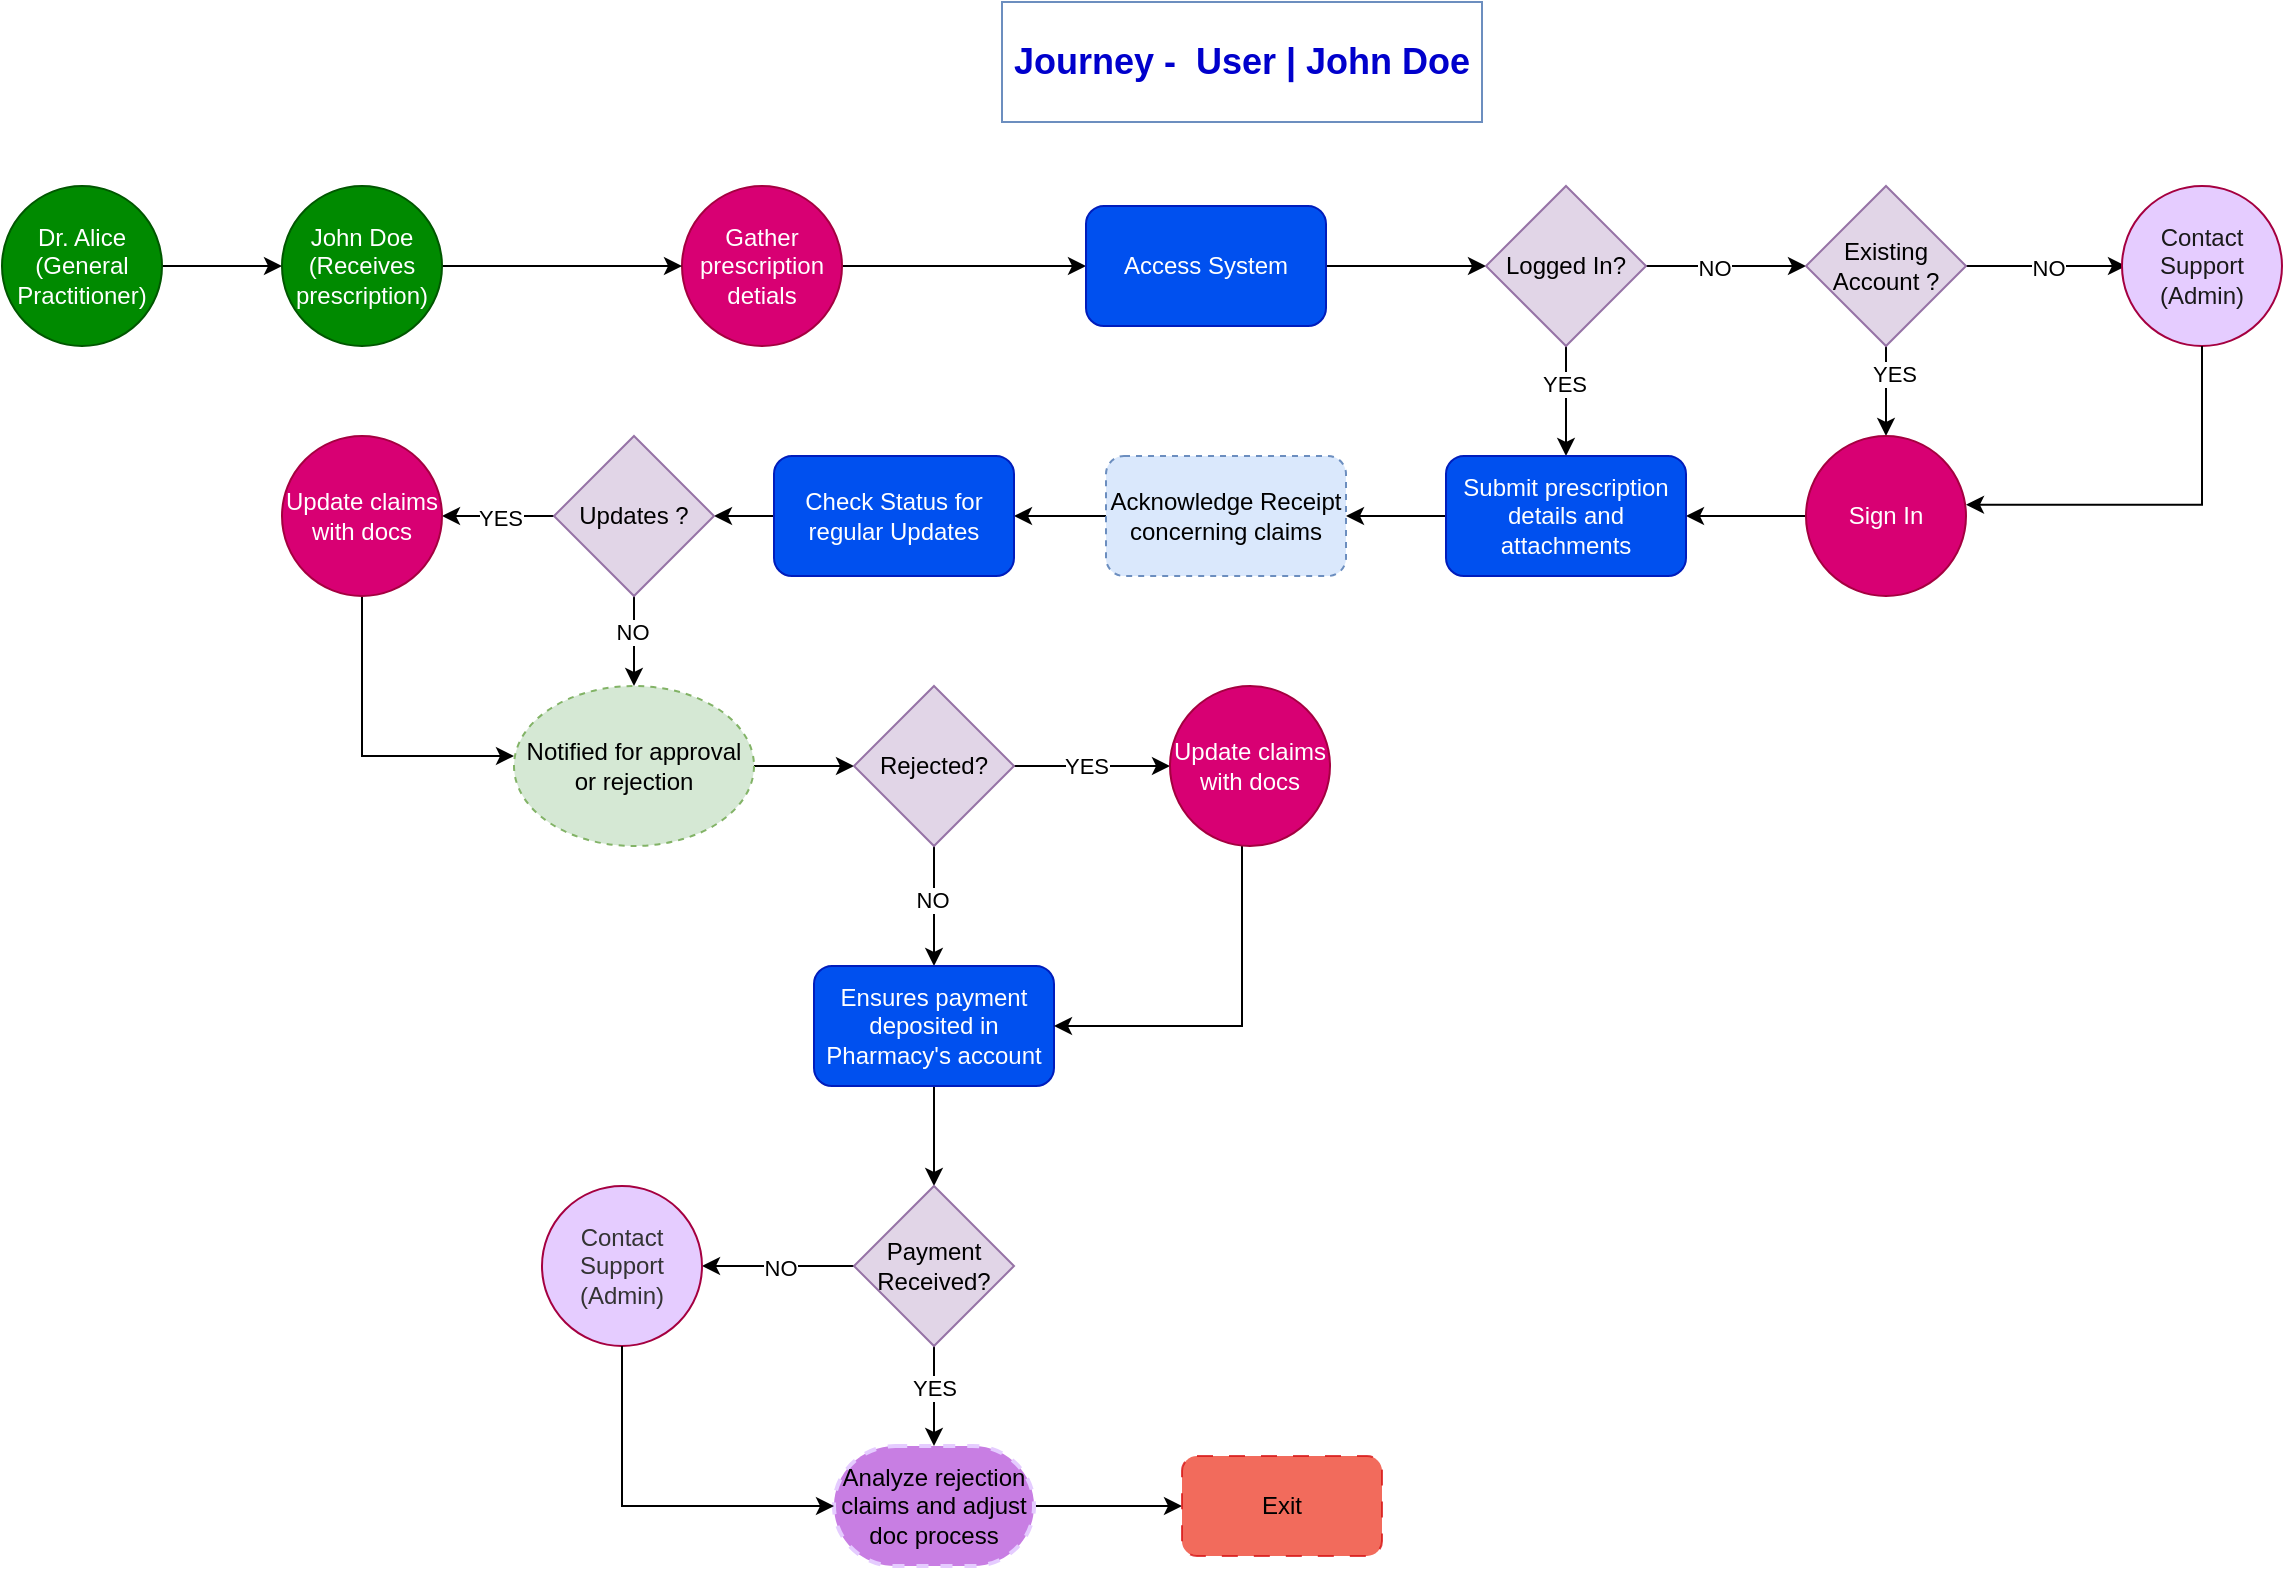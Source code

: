 <mxfile version="24.7.3" type="github">
  <diagram name="Page-1" id="c7558073-3199-34d8-9f00-42111426c3f3">
    <mxGraphModel dx="12021" dy="11632" grid="1" gridSize="10" guides="1" tooltips="1" connect="1" arrows="1" fold="1" page="1" pageScale="1" pageWidth="1169" pageHeight="827" background="none" math="0" shadow="0">
      <root>
        <mxCell id="0" />
        <mxCell id="1" parent="0" />
        <mxCell id="X9ass70m3cK7fkNfl3eS-96" value="&lt;b&gt;&lt;font style=&quot;font-size: 18px;&quot; color=&quot;#0000cc&quot;&gt;Journey -&amp;nbsp; User | John Doe&lt;/font&gt;&lt;/b&gt;" style="text;html=1;align=center;verticalAlign=middle;whiteSpace=wrap;rounded=0;fillColor=none;strokeColor=#6c8ebf;" parent="1" vertex="1">
          <mxGeometry x="-10000" y="-10732" width="240" height="60" as="geometry" />
        </mxCell>
        <mxCell id="weAqaZ1hDL-OeumKPV3R-59" value="" style="edgeStyle=orthogonalEdgeStyle;rounded=0;orthogonalLoop=1;jettySize=auto;html=1;" edge="1" parent="1" source="weAqaZ1hDL-OeumKPV3R-1" target="X9ass70m3cK7fkNfl3eS-97">
          <mxGeometry relative="1" as="geometry" />
        </mxCell>
        <mxCell id="weAqaZ1hDL-OeumKPV3R-1" value="&lt;div style=&quot;&quot;&gt;&lt;span style=&quot;background-color: initial;&quot;&gt;Dr. Alice (General Practitioner)&lt;/span&gt;&lt;/div&gt;" style="ellipse;whiteSpace=wrap;html=1;aspect=fixed;fillColor=#008a00;strokeColor=#005700;fontColor=#ffffff;align=center;" vertex="1" parent="1">
          <mxGeometry x="-10500" y="-10640" width="80" height="80" as="geometry" />
        </mxCell>
        <mxCell id="weAqaZ1hDL-OeumKPV3R-17" value="" style="edgeStyle=orthogonalEdgeStyle;rounded=0;orthogonalLoop=1;jettySize=auto;html=1;" edge="1" parent="1" source="weAqaZ1hDL-OeumKPV3R-3" target="weAqaZ1hDL-OeumKPV3R-4">
          <mxGeometry relative="1" as="geometry" />
        </mxCell>
        <mxCell id="weAqaZ1hDL-OeumKPV3R-3" value="Gather prescription detials" style="ellipse;whiteSpace=wrap;html=1;aspect=fixed;fillColor=#d80073;strokeColor=#A50040;fontColor=#ffffff;" vertex="1" parent="1">
          <mxGeometry x="-10160" y="-10640" width="80" height="80" as="geometry" />
        </mxCell>
        <mxCell id="weAqaZ1hDL-OeumKPV3R-18" value="" style="edgeStyle=orthogonalEdgeStyle;rounded=0;orthogonalLoop=1;jettySize=auto;html=1;" edge="1" parent="1" source="weAqaZ1hDL-OeumKPV3R-4" target="weAqaZ1hDL-OeumKPV3R-5">
          <mxGeometry relative="1" as="geometry" />
        </mxCell>
        <mxCell id="weAqaZ1hDL-OeumKPV3R-4" value="Access System" style="rounded=1;whiteSpace=wrap;html=1;fillColor=#0050ef;fontColor=#ffffff;strokeColor=#001DBC;" vertex="1" parent="1">
          <mxGeometry x="-9958" y="-10630" width="120" height="60" as="geometry" />
        </mxCell>
        <mxCell id="weAqaZ1hDL-OeumKPV3R-19" value="" style="edgeStyle=orthogonalEdgeStyle;rounded=0;orthogonalLoop=1;jettySize=auto;html=1;" edge="1" parent="1" source="weAqaZ1hDL-OeumKPV3R-5" target="weAqaZ1hDL-OeumKPV3R-6">
          <mxGeometry relative="1" as="geometry" />
        </mxCell>
        <mxCell id="weAqaZ1hDL-OeumKPV3R-23" value="NO" style="edgeLabel;html=1;align=center;verticalAlign=middle;resizable=0;points=[];" vertex="1" connectable="0" parent="weAqaZ1hDL-OeumKPV3R-19">
          <mxGeometry x="-0.171" y="-1" relative="1" as="geometry">
            <mxPoint x="1" as="offset" />
          </mxGeometry>
        </mxCell>
        <mxCell id="weAqaZ1hDL-OeumKPV3R-30" value="" style="edgeStyle=orthogonalEdgeStyle;rounded=0;orthogonalLoop=1;jettySize=auto;html=1;" edge="1" parent="1" source="weAqaZ1hDL-OeumKPV3R-5" target="weAqaZ1hDL-OeumKPV3R-9">
          <mxGeometry relative="1" as="geometry" />
        </mxCell>
        <mxCell id="weAqaZ1hDL-OeumKPV3R-44" value="YES" style="edgeLabel;html=1;align=center;verticalAlign=middle;resizable=0;points=[];" vertex="1" connectable="0" parent="weAqaZ1hDL-OeumKPV3R-30">
          <mxGeometry x="-0.308" y="-1" relative="1" as="geometry">
            <mxPoint as="offset" />
          </mxGeometry>
        </mxCell>
        <mxCell id="weAqaZ1hDL-OeumKPV3R-5" value="Logged In?" style="rhombus;whiteSpace=wrap;html=1;fillColor=#e1d5e7;strokeColor=#9673a6;" vertex="1" parent="1">
          <mxGeometry x="-9758" y="-10640" width="80" height="80" as="geometry" />
        </mxCell>
        <mxCell id="weAqaZ1hDL-OeumKPV3R-20" value="" style="edgeStyle=orthogonalEdgeStyle;rounded=0;orthogonalLoop=1;jettySize=auto;html=1;" edge="1" parent="1" source="weAqaZ1hDL-OeumKPV3R-6">
          <mxGeometry relative="1" as="geometry">
            <mxPoint x="-9438" y="-10600" as="targetPoint" />
          </mxGeometry>
        </mxCell>
        <mxCell id="weAqaZ1hDL-OeumKPV3R-24" value="NO" style="edgeLabel;html=1;align=center;verticalAlign=middle;resizable=0;points=[];" vertex="1" connectable="0" parent="weAqaZ1hDL-OeumKPV3R-20">
          <mxGeometry x="0.04" relative="1" as="geometry">
            <mxPoint x="-1" as="offset" />
          </mxGeometry>
        </mxCell>
        <mxCell id="weAqaZ1hDL-OeumKPV3R-27" value="" style="edgeStyle=orthogonalEdgeStyle;rounded=0;orthogonalLoop=1;jettySize=auto;html=1;" edge="1" parent="1" source="weAqaZ1hDL-OeumKPV3R-6" target="weAqaZ1hDL-OeumKPV3R-8">
          <mxGeometry relative="1" as="geometry" />
        </mxCell>
        <mxCell id="weAqaZ1hDL-OeumKPV3R-45" value="YES" style="edgeLabel;html=1;align=center;verticalAlign=middle;resizable=0;points=[];" vertex="1" connectable="0" parent="weAqaZ1hDL-OeumKPV3R-27">
          <mxGeometry x="-0.368" y="4" relative="1" as="geometry">
            <mxPoint as="offset" />
          </mxGeometry>
        </mxCell>
        <mxCell id="weAqaZ1hDL-OeumKPV3R-6" value="Existing Account ?" style="rhombus;whiteSpace=wrap;html=1;fillColor=#e1d5e7;strokeColor=#9673a6;" vertex="1" parent="1">
          <mxGeometry x="-9598" y="-10640" width="80" height="80" as="geometry" />
        </mxCell>
        <mxCell id="weAqaZ1hDL-OeumKPV3R-7" value="&lt;font color=&quot;#1a1a1a&quot;&gt;Contact Support (Admin)&lt;/font&gt;" style="ellipse;whiteSpace=wrap;html=1;aspect=fixed;fillColor=#E5CCFF;strokeColor=#A50040;fontColor=#ffffff;" vertex="1" parent="1">
          <mxGeometry x="-9440" y="-10640" width="80" height="80" as="geometry" />
        </mxCell>
        <mxCell id="weAqaZ1hDL-OeumKPV3R-29" value="" style="edgeStyle=orthogonalEdgeStyle;rounded=0;orthogonalLoop=1;jettySize=auto;html=1;" edge="1" parent="1" source="weAqaZ1hDL-OeumKPV3R-8" target="weAqaZ1hDL-OeumKPV3R-9">
          <mxGeometry relative="1" as="geometry" />
        </mxCell>
        <mxCell id="weAqaZ1hDL-OeumKPV3R-8" value="Sign In" style="ellipse;whiteSpace=wrap;html=1;aspect=fixed;fillColor=#d80073;strokeColor=#A50040;fontColor=#ffffff;" vertex="1" parent="1">
          <mxGeometry x="-9598" y="-10515" width="80" height="80" as="geometry" />
        </mxCell>
        <mxCell id="weAqaZ1hDL-OeumKPV3R-31" value="" style="edgeStyle=orthogonalEdgeStyle;rounded=0;orthogonalLoop=1;jettySize=auto;html=1;" edge="1" parent="1" source="weAqaZ1hDL-OeumKPV3R-9" target="weAqaZ1hDL-OeumKPV3R-10">
          <mxGeometry relative="1" as="geometry" />
        </mxCell>
        <mxCell id="weAqaZ1hDL-OeumKPV3R-9" value="Submit prescription details and attachments" style="rounded=1;whiteSpace=wrap;html=1;fillColor=#0050ef;fontColor=#ffffff;strokeColor=#001DBC;" vertex="1" parent="1">
          <mxGeometry x="-9778" y="-10505" width="120" height="60" as="geometry" />
        </mxCell>
        <mxCell id="weAqaZ1hDL-OeumKPV3R-32" value="" style="edgeStyle=orthogonalEdgeStyle;rounded=0;orthogonalLoop=1;jettySize=auto;html=1;" edge="1" parent="1" source="weAqaZ1hDL-OeumKPV3R-10" target="weAqaZ1hDL-OeumKPV3R-11">
          <mxGeometry relative="1" as="geometry" />
        </mxCell>
        <mxCell id="weAqaZ1hDL-OeumKPV3R-10" value="Acknowledge Receipt concerning claims" style="rounded=1;whiteSpace=wrap;html=1;fillColor=#dae8fc;strokeColor=#6c8ebf;dashed=1;" vertex="1" parent="1">
          <mxGeometry x="-9948" y="-10505" width="120" height="60" as="geometry" />
        </mxCell>
        <mxCell id="weAqaZ1hDL-OeumKPV3R-58" value="" style="edgeStyle=orthogonalEdgeStyle;rounded=0;orthogonalLoop=1;jettySize=auto;html=1;" edge="1" parent="1" source="weAqaZ1hDL-OeumKPV3R-11" target="weAqaZ1hDL-OeumKPV3R-12">
          <mxGeometry relative="1" as="geometry" />
        </mxCell>
        <mxCell id="weAqaZ1hDL-OeumKPV3R-11" value="Check Status for regular Updates" style="rounded=1;whiteSpace=wrap;html=1;fillColor=#0050ef;fontColor=#ffffff;strokeColor=#001DBC;" vertex="1" parent="1">
          <mxGeometry x="-10114" y="-10505" width="120" height="60" as="geometry" />
        </mxCell>
        <mxCell id="weAqaZ1hDL-OeumKPV3R-61" value="" style="edgeStyle=orthogonalEdgeStyle;rounded=0;orthogonalLoop=1;jettySize=auto;html=1;" edge="1" parent="1" source="weAqaZ1hDL-OeumKPV3R-12" target="weAqaZ1hDL-OeumKPV3R-13">
          <mxGeometry relative="1" as="geometry" />
        </mxCell>
        <mxCell id="weAqaZ1hDL-OeumKPV3R-62" value="YES" style="edgeLabel;html=1;align=center;verticalAlign=middle;resizable=0;points=[];" vertex="1" connectable="0" parent="weAqaZ1hDL-OeumKPV3R-61">
          <mxGeometry x="-0.034" y="1" relative="1" as="geometry">
            <mxPoint as="offset" />
          </mxGeometry>
        </mxCell>
        <mxCell id="weAqaZ1hDL-OeumKPV3R-63" value="" style="edgeStyle=orthogonalEdgeStyle;rounded=0;orthogonalLoop=1;jettySize=auto;html=1;" edge="1" parent="1" source="weAqaZ1hDL-OeumKPV3R-12" target="weAqaZ1hDL-OeumKPV3R-14">
          <mxGeometry relative="1" as="geometry" />
        </mxCell>
        <mxCell id="weAqaZ1hDL-OeumKPV3R-64" value="NO" style="edgeLabel;html=1;align=center;verticalAlign=middle;resizable=0;points=[];" vertex="1" connectable="0" parent="weAqaZ1hDL-OeumKPV3R-63">
          <mxGeometry x="-0.202" y="-1" relative="1" as="geometry">
            <mxPoint as="offset" />
          </mxGeometry>
        </mxCell>
        <mxCell id="weAqaZ1hDL-OeumKPV3R-12" value="Updates ?" style="rhombus;whiteSpace=wrap;html=1;fillColor=#e1d5e7;strokeColor=#9673a6;" vertex="1" parent="1">
          <mxGeometry x="-10224" y="-10515" width="80" height="80" as="geometry" />
        </mxCell>
        <mxCell id="weAqaZ1hDL-OeumKPV3R-75" style="edgeStyle=orthogonalEdgeStyle;rounded=0;orthogonalLoop=1;jettySize=auto;html=1;entryX=0;entryY=0.5;entryDx=0;entryDy=0;exitX=0.5;exitY=1;exitDx=0;exitDy=0;" edge="1" parent="1" source="weAqaZ1hDL-OeumKPV3R-13">
          <mxGeometry relative="1" as="geometry">
            <mxPoint x="-10320" y="-10440" as="sourcePoint" />
            <mxPoint x="-10244" y="-10355" as="targetPoint" />
            <Array as="points">
              <mxPoint x="-10320" y="-10355" />
            </Array>
          </mxGeometry>
        </mxCell>
        <mxCell id="weAqaZ1hDL-OeumKPV3R-13" value="Update claims with docs" style="ellipse;whiteSpace=wrap;html=1;aspect=fixed;fillColor=#d80073;strokeColor=#A50040;fontColor=#ffffff;" vertex="1" parent="1">
          <mxGeometry x="-10360" y="-10515" width="80" height="80" as="geometry" />
        </mxCell>
        <mxCell id="weAqaZ1hDL-OeumKPV3R-65" value="" style="edgeStyle=orthogonalEdgeStyle;rounded=0;orthogonalLoop=1;jettySize=auto;html=1;" edge="1" parent="1" source="weAqaZ1hDL-OeumKPV3R-14" target="weAqaZ1hDL-OeumKPV3R-42">
          <mxGeometry relative="1" as="geometry" />
        </mxCell>
        <mxCell id="weAqaZ1hDL-OeumKPV3R-14" value="Notified for approval or rejection" style="ellipse;whiteSpace=wrap;html=1;fillColor=#d5e8d4;strokeColor=#82b366;dashed=1;" vertex="1" parent="1">
          <mxGeometry x="-10244" y="-10390" width="120" height="80" as="geometry" />
        </mxCell>
        <mxCell id="weAqaZ1hDL-OeumKPV3R-28" style="edgeStyle=orthogonalEdgeStyle;rounded=0;orthogonalLoop=1;jettySize=auto;html=1;entryX=1.008;entryY=0.642;entryDx=0;entryDy=0;entryPerimeter=0;exitX=0.5;exitY=1;exitDx=0;exitDy=0;" edge="1" parent="1" source="weAqaZ1hDL-OeumKPV3R-7">
          <mxGeometry relative="1" as="geometry">
            <mxPoint x="-9400" y="-10550" as="sourcePoint" />
            <mxPoint x="-9518" y="-10480.64" as="targetPoint" />
            <Array as="points">
              <mxPoint x="-9400" y="-10481" />
            </Array>
          </mxGeometry>
        </mxCell>
        <mxCell id="weAqaZ1hDL-OeumKPV3R-66" value="" style="edgeStyle=orthogonalEdgeStyle;rounded=0;orthogonalLoop=1;jettySize=auto;html=1;" edge="1" parent="1" source="weAqaZ1hDL-OeumKPV3R-42" target="weAqaZ1hDL-OeumKPV3R-47">
          <mxGeometry relative="1" as="geometry" />
        </mxCell>
        <mxCell id="weAqaZ1hDL-OeumKPV3R-67" value="NO" style="edgeLabel;html=1;align=center;verticalAlign=middle;resizable=0;points=[];" vertex="1" connectable="0" parent="weAqaZ1hDL-OeumKPV3R-66">
          <mxGeometry x="-0.112" y="-1" relative="1" as="geometry">
            <mxPoint as="offset" />
          </mxGeometry>
        </mxCell>
        <mxCell id="weAqaZ1hDL-OeumKPV3R-69" value="" style="edgeStyle=orthogonalEdgeStyle;rounded=0;orthogonalLoop=1;jettySize=auto;html=1;" edge="1" parent="1" source="weAqaZ1hDL-OeumKPV3R-42" target="weAqaZ1hDL-OeumKPV3R-68">
          <mxGeometry relative="1" as="geometry" />
        </mxCell>
        <mxCell id="weAqaZ1hDL-OeumKPV3R-70" value="YES" style="edgeLabel;html=1;align=center;verticalAlign=middle;resizable=0;points=[];" vertex="1" connectable="0" parent="weAqaZ1hDL-OeumKPV3R-69">
          <mxGeometry x="-0.071" relative="1" as="geometry">
            <mxPoint as="offset" />
          </mxGeometry>
        </mxCell>
        <mxCell id="weAqaZ1hDL-OeumKPV3R-42" value="Rejected?" style="rhombus;whiteSpace=wrap;html=1;fillColor=#e1d5e7;strokeColor=#9673a6;" vertex="1" parent="1">
          <mxGeometry x="-10074" y="-10390" width="80" height="80" as="geometry" />
        </mxCell>
        <mxCell id="weAqaZ1hDL-OeumKPV3R-71" value="" style="edgeStyle=orthogonalEdgeStyle;rounded=0;orthogonalLoop=1;jettySize=auto;html=1;" edge="1" parent="1" source="weAqaZ1hDL-OeumKPV3R-47" target="weAqaZ1hDL-OeumKPV3R-54">
          <mxGeometry relative="1" as="geometry" />
        </mxCell>
        <mxCell id="weAqaZ1hDL-OeumKPV3R-47" value="Ensures payment deposited in Pharmacy&#39;s account" style="rounded=1;whiteSpace=wrap;html=1;fillColor=#0050ef;fontColor=#ffffff;strokeColor=#001DBC;" vertex="1" parent="1">
          <mxGeometry x="-10094" y="-10250" width="120" height="60" as="geometry" />
        </mxCell>
        <mxCell id="weAqaZ1hDL-OeumKPV3R-73" value="" style="edgeStyle=orthogonalEdgeStyle;rounded=0;orthogonalLoop=1;jettySize=auto;html=1;" edge="1" parent="1" source="weAqaZ1hDL-OeumKPV3R-54" target="weAqaZ1hDL-OeumKPV3R-72">
          <mxGeometry relative="1" as="geometry" />
        </mxCell>
        <mxCell id="weAqaZ1hDL-OeumKPV3R-74" value="NO" style="edgeLabel;html=1;align=center;verticalAlign=middle;resizable=0;points=[];" vertex="1" connectable="0" parent="weAqaZ1hDL-OeumKPV3R-73">
          <mxGeometry x="-0.014" y="4" relative="1" as="geometry">
            <mxPoint y="-3" as="offset" />
          </mxGeometry>
        </mxCell>
        <mxCell id="weAqaZ1hDL-OeumKPV3R-77" value="" style="edgeStyle=orthogonalEdgeStyle;rounded=0;orthogonalLoop=1;jettySize=auto;html=1;" edge="1" parent="1" source="weAqaZ1hDL-OeumKPV3R-54" target="weAqaZ1hDL-OeumKPV3R-56">
          <mxGeometry relative="1" as="geometry" />
        </mxCell>
        <mxCell id="weAqaZ1hDL-OeumKPV3R-78" value="YES" style="edgeLabel;html=1;align=center;verticalAlign=middle;resizable=0;points=[];" vertex="1" connectable="0" parent="weAqaZ1hDL-OeumKPV3R-77">
          <mxGeometry x="-0.18" relative="1" as="geometry">
            <mxPoint as="offset" />
          </mxGeometry>
        </mxCell>
        <mxCell id="weAqaZ1hDL-OeumKPV3R-54" value="Payment Received?" style="rhombus;whiteSpace=wrap;html=1;fillColor=#e1d5e7;strokeColor=#9673a6;" vertex="1" parent="1">
          <mxGeometry x="-10074" y="-10140" width="80" height="80" as="geometry" />
        </mxCell>
        <mxCell id="weAqaZ1hDL-OeumKPV3R-79" value="" style="edgeStyle=orthogonalEdgeStyle;rounded=0;orthogonalLoop=1;jettySize=auto;html=1;" edge="1" parent="1" source="weAqaZ1hDL-OeumKPV3R-56" target="weAqaZ1hDL-OeumKPV3R-57">
          <mxGeometry relative="1" as="geometry" />
        </mxCell>
        <mxCell id="weAqaZ1hDL-OeumKPV3R-56" value="Analyze rejection claims and adjust doc process" style="strokeWidth=2;html=1;shape=mxgraph.flowchart.terminator;whiteSpace=wrap;fillColor=#c87ee3;strokeColor=#E5CCFF;dashed=1;" vertex="1" parent="1">
          <mxGeometry x="-10084" y="-10010" width="100" height="60" as="geometry" />
        </mxCell>
        <mxCell id="weAqaZ1hDL-OeumKPV3R-57" value="Exit" style="rounded=1;whiteSpace=wrap;html=1;fillColor=#ef4734;strokeColor=#D71515;dashed=1;dashPattern=8 8;fillStyle=solid;gradientColor=none;opacity=80;" vertex="1" parent="1">
          <mxGeometry x="-9910" y="-10005" width="100" height="50" as="geometry" />
        </mxCell>
        <mxCell id="weAqaZ1hDL-OeumKPV3R-60" value="" style="edgeStyle=orthogonalEdgeStyle;rounded=0;orthogonalLoop=1;jettySize=auto;html=1;" edge="1" parent="1" target="X9ass70m3cK7fkNfl3eS-97">
          <mxGeometry relative="1" as="geometry">
            <mxPoint x="-10318" y="-10600" as="sourcePoint" />
            <mxPoint x="-10238" y="-10600" as="targetPoint" />
          </mxGeometry>
        </mxCell>
        <mxCell id="weAqaZ1hDL-OeumKPV3R-80" style="edgeStyle=orthogonalEdgeStyle;rounded=0;orthogonalLoop=1;jettySize=auto;html=1;entryX=0;entryY=0.5;entryDx=0;entryDy=0;" edge="1" parent="1" source="X9ass70m3cK7fkNfl3eS-97" target="weAqaZ1hDL-OeumKPV3R-3">
          <mxGeometry relative="1" as="geometry" />
        </mxCell>
        <mxCell id="X9ass70m3cK7fkNfl3eS-97" value="&lt;div style=&quot;&quot;&gt;&lt;span style=&quot;background-color: initial;&quot;&gt;John Doe (Receives prescription)&lt;/span&gt;&lt;/div&gt;" style="ellipse;whiteSpace=wrap;html=1;aspect=fixed;fillColor=#008a00;strokeColor=#005700;fontColor=#ffffff;align=center;" parent="1" vertex="1">
          <mxGeometry x="-10360" y="-10640" width="80" height="80" as="geometry" />
        </mxCell>
        <mxCell id="weAqaZ1hDL-OeumKPV3R-81" style="edgeStyle=orthogonalEdgeStyle;rounded=0;orthogonalLoop=1;jettySize=auto;html=1;entryX=1;entryY=0.5;entryDx=0;entryDy=0;" edge="1" parent="1" source="weAqaZ1hDL-OeumKPV3R-68" target="weAqaZ1hDL-OeumKPV3R-47">
          <mxGeometry relative="1" as="geometry">
            <Array as="points">
              <mxPoint x="-9880" y="-10220" />
            </Array>
          </mxGeometry>
        </mxCell>
        <mxCell id="weAqaZ1hDL-OeumKPV3R-68" value="Update claims with docs" style="ellipse;whiteSpace=wrap;html=1;aspect=fixed;fillColor=#d80073;strokeColor=#A50040;fontColor=#ffffff;" vertex="1" parent="1">
          <mxGeometry x="-9916" y="-10390" width="80" height="80" as="geometry" />
        </mxCell>
        <mxCell id="weAqaZ1hDL-OeumKPV3R-72" value="&lt;font color=&quot;#333333&quot;&gt;Contact Support (Admin)&lt;/font&gt;" style="ellipse;whiteSpace=wrap;html=1;aspect=fixed;fillColor=#E5CCFF;strokeColor=#A50040;fontColor=#ffffff;" vertex="1" parent="1">
          <mxGeometry x="-10230" y="-10140" width="80" height="80" as="geometry" />
        </mxCell>
        <mxCell id="weAqaZ1hDL-OeumKPV3R-76" style="edgeStyle=orthogonalEdgeStyle;rounded=0;orthogonalLoop=1;jettySize=auto;html=1;entryX=0;entryY=0.5;entryDx=0;entryDy=0;entryPerimeter=0;" edge="1" parent="1" source="weAqaZ1hDL-OeumKPV3R-72" target="weAqaZ1hDL-OeumKPV3R-56">
          <mxGeometry relative="1" as="geometry">
            <Array as="points">
              <mxPoint x="-10190" y="-9980" />
            </Array>
          </mxGeometry>
        </mxCell>
      </root>
    </mxGraphModel>
  </diagram>
</mxfile>
